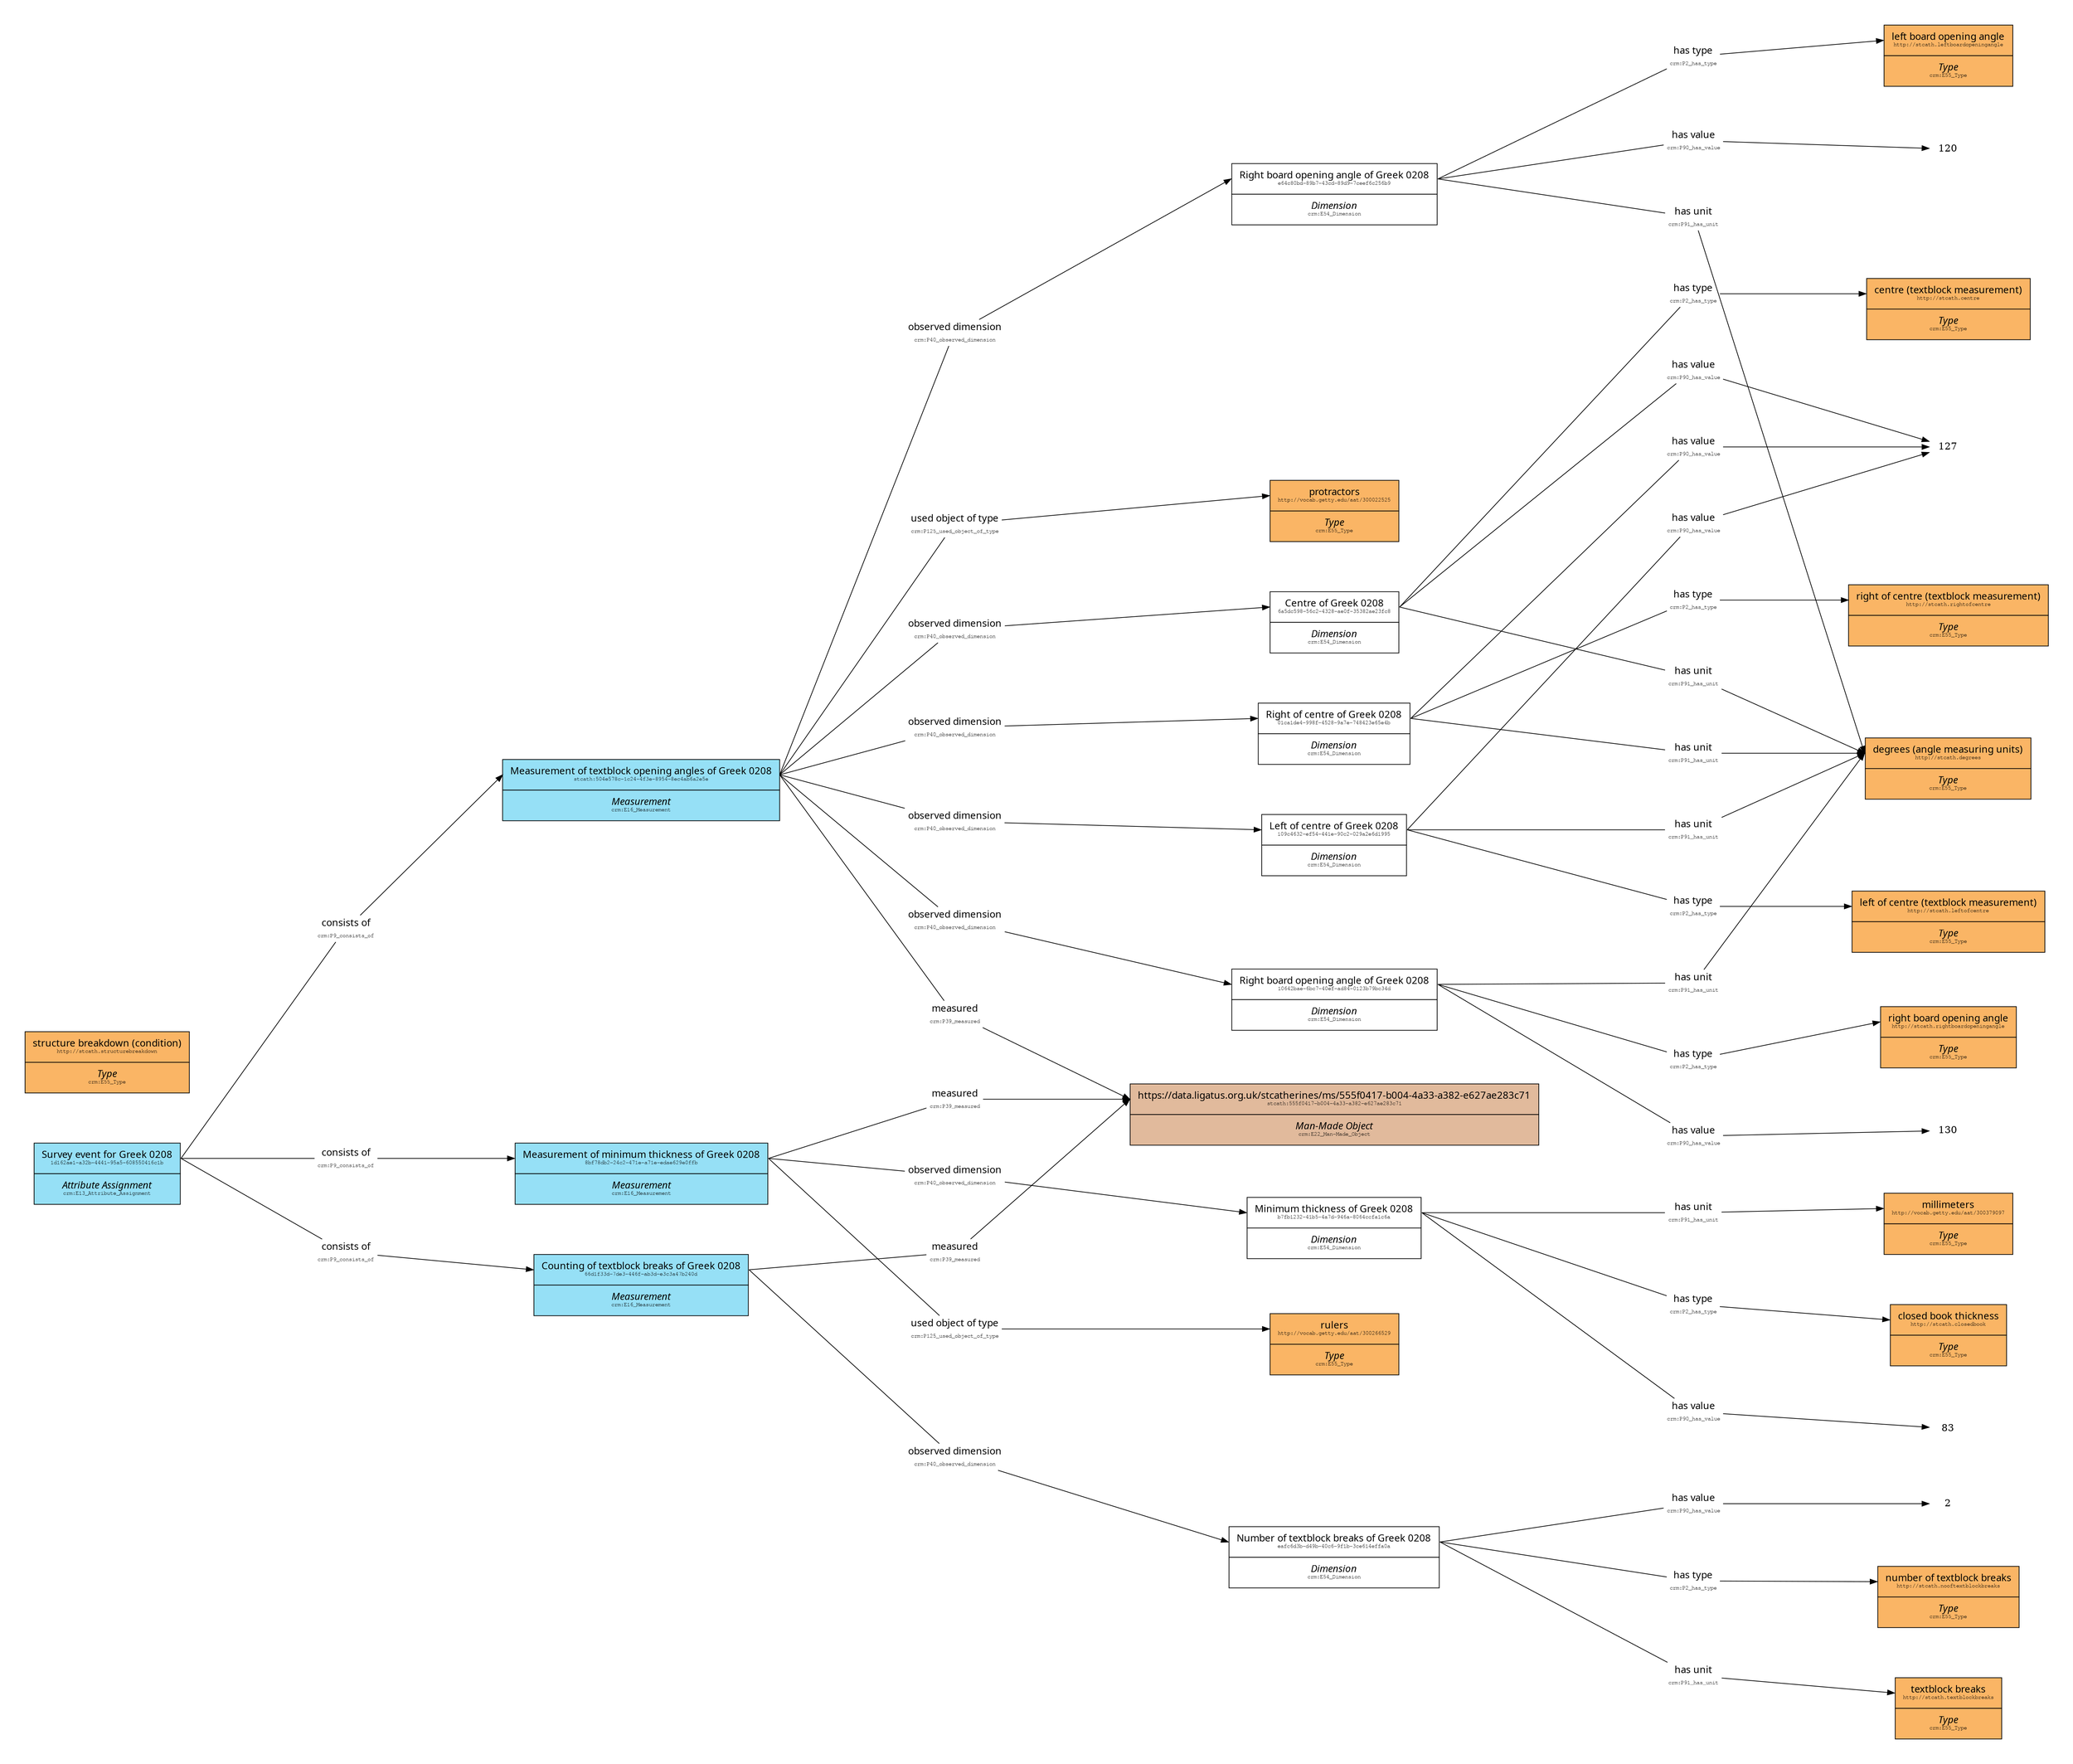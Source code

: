 // Opening characteristics
digraph {
	nodesep=1 pad=0.5 rankdir=LR ranksep=2.5 splines=line
	node [margin=0 penwidth=3.0 shape=none]
	"6a5dc59856c24328ae0f35382ae23fc8" [label=<<TABLE BORDER="0" CELLBORDER="1" CELLSPACING="0">                <TR><TD PORT="instance" CELLPADDING="10" bgcolor="#ffffff"><FONT FACE="Ubuntu">Centre of Greek 0208</FONT><BR /><FONT FACE="FreeMono" POINT-SIZE="8">6a5dc598-56c2-4328-ae0f-35382ae23fc8</FONT></TD></TR>                <TR><TD PORT="class" CELLPADDING="10" bgcolor="#ffffff"><FONT FACE="Ubuntu"><I>Dimension</I></FONT><BR /><FONT FACE="FreeMono" POINT-SIZE="8">crm:E54_Dimension</FONT></TD></TR>                </TABLE>>]
	httpstcathnooftextblockbreaks [label=<<TABLE BORDER="0" CELLBORDER="1" CELLSPACING="0">                <TR><TD PORT="instance" CELLPADDING="10" bgcolor="#FAB565"><FONT FACE="Ubuntu">number of textblock breaks</FONT><BR /><FONT FACE="FreeMono" POINT-SIZE="8">http://stcath.nooftextblockbreaks</FONT></TD></TR>                <TR><TD PORT="class" CELLPADDING="10" bgcolor="#FAB565"><FONT FACE="Ubuntu"><I>Type</I></FONT><BR /><FONT FACE="FreeMono" POINT-SIZE="8">crm:E55_Type</FONT></TD></TR>                </TABLE>>]
	"10642bae6bc740efad840123b79bc34d" [label=<<TABLE BORDER="0" CELLBORDER="1" CELLSPACING="0">                <TR><TD PORT="instance" CELLPADDING="10" bgcolor="#ffffff"><FONT FACE="Ubuntu">Right board opening angle of Greek 0208</FONT><BR /><FONT FACE="FreeMono" POINT-SIZE="8">10642bae-6bc7-40ef-ad84-0123b79bc34d</FONT></TD></TR>                <TR><TD PORT="class" CELLPADDING="10" bgcolor="#ffffff"><FONT FACE="Ubuntu"><I>Dimension</I></FONT><BR /><FONT FACE="FreeMono" POINT-SIZE="8">crm:E54_Dimension</FONT></TD></TR>                </TABLE>>]
	httpstcathtextblockbreaks [label=<<TABLE BORDER="0" CELLBORDER="1" CELLSPACING="0">                <TR><TD PORT="instance" CELLPADDING="10" bgcolor="#FAB565"><FONT FACE="Ubuntu">textblock breaks</FONT><BR /><FONT FACE="FreeMono" POINT-SIZE="8">http://stcath.textblockbreaks</FONT></TD></TR>                <TR><TD PORT="class" CELLPADDING="10" bgcolor="#FAB565"><FONT FACE="Ubuntu"><I>Type</I></FONT><BR /><FONT FACE="FreeMono" POINT-SIZE="8">crm:E55_Type</FONT></TD></TR>                </TABLE>>]
	httpstcathcentre [label=<<TABLE BORDER="0" CELLBORDER="1" CELLSPACING="0">                <TR><TD PORT="instance" CELLPADDING="10" bgcolor="#FAB565"><FONT FACE="Ubuntu">centre (textblock measurement)</FONT><BR /><FONT FACE="FreeMono" POINT-SIZE="8">http://stcath.centre</FONT></TD></TR>                <TR><TD PORT="class" CELLPADDING="10" bgcolor="#FAB565"><FONT FACE="Ubuntu"><I>Type</I></FONT><BR /><FONT FACE="FreeMono" POINT-SIZE="8">crm:E55_Type</FONT></TD></TR>                </TABLE>>]
	httpstcathrightboardopeningangle [label=<<TABLE BORDER="0" CELLBORDER="1" CELLSPACING="0">                <TR><TD PORT="instance" CELLPADDING="10" bgcolor="#FAB565"><FONT FACE="Ubuntu">right board opening angle</FONT><BR /><FONT FACE="FreeMono" POINT-SIZE="8">http://stcath.rightboardopeningangle</FONT></TD></TR>                <TR><TD PORT="class" CELLPADDING="10" bgcolor="#FAB565"><FONT FACE="Ubuntu"><I>Type</I></FONT><BR /><FONT FACE="FreeMono" POINT-SIZE="8">crm:E55_Type</FONT></TD></TR>                </TABLE>>]
	httpstcathstructurebreakdown [label=<<TABLE BORDER="0" CELLBORDER="1" CELLSPACING="0">                <TR><TD PORT="instance" CELLPADDING="10" bgcolor="#FAB565"><FONT FACE="Ubuntu">structure breakdown (condition)</FONT><BR /><FONT FACE="FreeMono" POINT-SIZE="8">http://stcath.structurebreakdown</FONT></TD></TR>                <TR><TD PORT="class" CELLPADDING="10" bgcolor="#FAB565"><FONT FACE="Ubuntu"><I>Type</I></FONT><BR /><FONT FACE="FreeMono" POINT-SIZE="8">crm:E55_Type</FONT></TD></TR>                </TABLE>>]
	httpsdataligatusorgukstcatherinesms504e578c1c244f3e89548ec4ab6a2e5e [label=<<TABLE BORDER="0" CELLBORDER="1" CELLSPACING="0">                <TR><TD PORT="instance" CELLPADDING="10" bgcolor="#96e0f6"><FONT FACE="Ubuntu">Measurement of textblock opening angles of Greek 0208</FONT><BR /><FONT FACE="FreeMono" POINT-SIZE="8">stcath:504e578c-1c24-4f3e-8954-8ec4ab6a2e5e</FONT></TD></TR>                <TR><TD PORT="class" CELLPADDING="10" bgcolor="#96e0f6"><FONT FACE="Ubuntu"><I>Measurement</I></FONT><BR /><FONT FACE="FreeMono" POINT-SIZE="8">crm:E16_Measurement</FONT></TD></TR>                </TABLE>>]
	"8bf78db224c2471ea71eedae629e0ffb" [label=<<TABLE BORDER="0" CELLBORDER="1" CELLSPACING="0">                <TR><TD PORT="instance" CELLPADDING="10" bgcolor="#96e0f6"><FONT FACE="Ubuntu">Measurement of minimum thickness of Greek 0208</FONT><BR /><FONT FACE="FreeMono" POINT-SIZE="8">8bf78db2-24c2-471e-a71e-edae629e0ffb</FONT></TD></TR>                <TR><TD PORT="class" CELLPADDING="10" bgcolor="#96e0f6"><FONT FACE="Ubuntu"><I>Measurement</I></FONT><BR /><FONT FACE="FreeMono" POINT-SIZE="8">crm:E16_Measurement</FONT></TD></TR>                </TABLE>>]
	eafc6d3bd49b40c69f1b3ce614effa0a [label=<<TABLE BORDER="0" CELLBORDER="1" CELLSPACING="0">                <TR><TD PORT="instance" CELLPADDING="10" bgcolor="#ffffff"><FONT FACE="Ubuntu">Number of textblock breaks of Greek 0208</FONT><BR /><FONT FACE="FreeMono" POINT-SIZE="8">eafc6d3b-d49b-40c6-9f1b-3ce614effa0a</FONT></TD></TR>                <TR><TD PORT="class" CELLPADDING="10" bgcolor="#ffffff"><FONT FACE="Ubuntu"><I>Dimension</I></FONT><BR /><FONT FACE="FreeMono" POINT-SIZE="8">crm:E54_Dimension</FONT></TD></TR>                </TABLE>>]
	httpvocabgettyeduaat300379097 [label=<<TABLE BORDER="0" CELLBORDER="1" CELLSPACING="0">                <TR><TD PORT="instance" CELLPADDING="10" bgcolor="#FAB565"><FONT FACE="Ubuntu">millimeters</FONT><BR /><FONT FACE="FreeMono" POINT-SIZE="8">http://vocab.getty.edu/aat/300379097</FONT></TD></TR>                <TR><TD PORT="class" CELLPADDING="10" bgcolor="#FAB565"><FONT FACE="Ubuntu"><I>Type</I></FONT><BR /><FONT FACE="FreeMono" POINT-SIZE="8">crm:E55_Type</FONT></TD></TR>                </TABLE>>]
	e64c80bd89b743cd89d97ceef6c256b9 [label=<<TABLE BORDER="0" CELLBORDER="1" CELLSPACING="0">                <TR><TD PORT="instance" CELLPADDING="10" bgcolor="#ffffff"><FONT FACE="Ubuntu">Right board opening angle of Greek 0208</FONT><BR /><FONT FACE="FreeMono" POINT-SIZE="8">e64c80bd-89b7-43cd-89d9-7ceef6c256b9</FONT></TD></TR>                <TR><TD PORT="class" CELLPADDING="10" bgcolor="#ffffff"><FONT FACE="Ubuntu"><I>Dimension</I></FONT><BR /><FONT FACE="FreeMono" POINT-SIZE="8">crm:E54_Dimension</FONT></TD></TR>                </TABLE>>]
	httpvocabgettyeduaat300266529 [label=<<TABLE BORDER="0" CELLBORDER="1" CELLSPACING="0">                <TR><TD PORT="instance" CELLPADDING="10" bgcolor="#FAB565"><FONT FACE="Ubuntu">rulers</FONT><BR /><FONT FACE="FreeMono" POINT-SIZE="8">http://vocab.getty.edu/aat/300266529</FONT></TD></TR>                <TR><TD PORT="class" CELLPADDING="10" bgcolor="#FAB565"><FONT FACE="Ubuntu"><I>Type</I></FONT><BR /><FONT FACE="FreeMono" POINT-SIZE="8">crm:E55_Type</FONT></TD></TR>                </TABLE>>]
	httpstcathclosedbook [label=<<TABLE BORDER="0" CELLBORDER="1" CELLSPACING="0">                <TR><TD PORT="instance" CELLPADDING="10" bgcolor="#FAB565"><FONT FACE="Ubuntu">closed book thickness</FONT><BR /><FONT FACE="FreeMono" POINT-SIZE="8">http://stcath.closedbook</FONT></TD></TR>                <TR><TD PORT="class" CELLPADDING="10" bgcolor="#FAB565"><FONT FACE="Ubuntu"><I>Type</I></FONT><BR /><FONT FACE="FreeMono" POINT-SIZE="8">crm:E55_Type</FONT></TD></TR>                </TABLE>>]
	httpvocabgettyeduaat300022525 [label=<<TABLE BORDER="0" CELLBORDER="1" CELLSPACING="0">                <TR><TD PORT="instance" CELLPADDING="10" bgcolor="#FAB565"><FONT FACE="Ubuntu">protractors</FONT><BR /><FONT FACE="FreeMono" POINT-SIZE="8">http://vocab.getty.edu/aat/300022525</FONT></TD></TR>                <TR><TD PORT="class" CELLPADDING="10" bgcolor="#FAB565"><FONT FACE="Ubuntu"><I>Type</I></FONT><BR /><FONT FACE="FreeMono" POINT-SIZE="8">crm:E55_Type</FONT></TD></TR>                </TABLE>>]
	b7fb123241b54a7d946a8064ccfa1c6a [label=<<TABLE BORDER="0" CELLBORDER="1" CELLSPACING="0">                <TR><TD PORT="instance" CELLPADDING="10" bgcolor="#ffffff"><FONT FACE="Ubuntu">Minimum thickness of Greek 0208</FONT><BR /><FONT FACE="FreeMono" POINT-SIZE="8">b7fb1232-41b5-4a7d-946a-8064ccfa1c6a</FONT></TD></TR>                <TR><TD PORT="class" CELLPADDING="10" bgcolor="#ffffff"><FONT FACE="Ubuntu"><I>Dimension</I></FONT><BR /><FONT FACE="FreeMono" POINT-SIZE="8">crm:E54_Dimension</FONT></TD></TR>                </TABLE>>]
	"66d1f33d7de3446fab3de3c3a47b240d" [label=<<TABLE BORDER="0" CELLBORDER="1" CELLSPACING="0">                <TR><TD PORT="instance" CELLPADDING="10" bgcolor="#96e0f6"><FONT FACE="Ubuntu">Counting of textblock breaks of Greek 0208</FONT><BR /><FONT FACE="FreeMono" POINT-SIZE="8">66d1f33d-7de3-446f-ab3d-e3c3a47b240d</FONT></TD></TR>                <TR><TD PORT="class" CELLPADDING="10" bgcolor="#96e0f6"><FONT FACE="Ubuntu"><I>Measurement</I></FONT><BR /><FONT FACE="FreeMono" POINT-SIZE="8">crm:E16_Measurement</FONT></TD></TR>                </TABLE>>]
	httpsdataligatusorgukstcatherinesms555f0417b0044a33a382e627ae283c71 [label=<<TABLE BORDER="0" CELLBORDER="1" CELLSPACING="0">                <TR><TD PORT="instance" CELLPADDING="10" bgcolor="#E1BA9C"><FONT FACE="Ubuntu">https://data.ligatus.org.uk/stcatherines/ms/555f0417-b004-4a33-a382-e627ae283c71</FONT><BR /><FONT FACE="FreeMono" POINT-SIZE="8">stcath:555f0417-b004-4a33-a382-e627ae283c71</FONT></TD></TR>                <TR><TD PORT="class" CELLPADDING="10" bgcolor="#E1BA9C"><FONT FACE="Ubuntu"><I>Man-Made Object</I></FONT><BR /><FONT FACE="FreeMono" POINT-SIZE="8">crm:E22_Man-Made_Object</FONT></TD></TR>                </TABLE>>]
	httpstcathrightofcentre [label=<<TABLE BORDER="0" CELLBORDER="1" CELLSPACING="0">                <TR><TD PORT="instance" CELLPADDING="10" bgcolor="#FAB565"><FONT FACE="Ubuntu">right of centre (textblock measurement)</FONT><BR /><FONT FACE="FreeMono" POINT-SIZE="8">http://stcath.rightofcentre</FONT></TD></TR>                <TR><TD PORT="class" CELLPADDING="10" bgcolor="#FAB565"><FONT FACE="Ubuntu"><I>Type</I></FONT><BR /><FONT FACE="FreeMono" POINT-SIZE="8">crm:E55_Type</FONT></TD></TR>                </TABLE>>]
	httpstcathdegrees [label=<<TABLE BORDER="0" CELLBORDER="1" CELLSPACING="0">                <TR><TD PORT="instance" CELLPADDING="10" bgcolor="#FAB565"><FONT FACE="Ubuntu">degrees (angle measuring units)</FONT><BR /><FONT FACE="FreeMono" POINT-SIZE="8">http://stcath.degrees</FONT></TD></TR>                <TR><TD PORT="class" CELLPADDING="10" bgcolor="#FAB565"><FONT FACE="Ubuntu"><I>Type</I></FONT><BR /><FONT FACE="FreeMono" POINT-SIZE="8">crm:E55_Type</FONT></TD></TR>                </TABLE>>]
	"01ca1de4998f45289a7e748423e65e4b" [label=<<TABLE BORDER="0" CELLBORDER="1" CELLSPACING="0">                <TR><TD PORT="instance" CELLPADDING="10" bgcolor="#ffffff"><FONT FACE="Ubuntu">Right of centre of Greek 0208</FONT><BR /><FONT FACE="FreeMono" POINT-SIZE="8">01ca1de4-998f-4528-9a7e-748423e65e4b</FONT></TD></TR>                <TR><TD PORT="class" CELLPADDING="10" bgcolor="#ffffff"><FONT FACE="Ubuntu"><I>Dimension</I></FONT><BR /><FONT FACE="FreeMono" POINT-SIZE="8">crm:E54_Dimension</FONT></TD></TR>                </TABLE>>]
	"109c4632ef54441e90c2029a2e6d1995" [label=<<TABLE BORDER="0" CELLBORDER="1" CELLSPACING="0">                <TR><TD PORT="instance" CELLPADDING="10" bgcolor="#ffffff"><FONT FACE="Ubuntu">Left of centre of Greek 0208</FONT><BR /><FONT FACE="FreeMono" POINT-SIZE="8">109c4632-ef54-441e-90c2-029a2e6d1995</FONT></TD></TR>                <TR><TD PORT="class" CELLPADDING="10" bgcolor="#ffffff"><FONT FACE="Ubuntu"><I>Dimension</I></FONT><BR /><FONT FACE="FreeMono" POINT-SIZE="8">crm:E54_Dimension</FONT></TD></TR>                </TABLE>>]
	"1d162ae1a32b444195a5608550416c1b" [label=<<TABLE BORDER="0" CELLBORDER="1" CELLSPACING="0">                <TR><TD PORT="instance" CELLPADDING="10" bgcolor="#96e0f6"><FONT FACE="Ubuntu">Survey event for Greek 0208</FONT><BR /><FONT FACE="FreeMono" POINT-SIZE="8">1d162ae1-a32b-4441-95a5-608550416c1b</FONT></TD></TR>                <TR><TD PORT="class" CELLPADDING="10" bgcolor="#96e0f6"><FONT FACE="Ubuntu"><I>Attribute Assignment</I></FONT><BR /><FONT FACE="FreeMono" POINT-SIZE="8">crm:E13_Attribute_Assignment</FONT></TD></TR>                </TABLE>>]
	httpstcathleftofcentre [label=<<TABLE BORDER="0" CELLBORDER="1" CELLSPACING="0">                <TR><TD PORT="instance" CELLPADDING="10" bgcolor="#FAB565"><FONT FACE="Ubuntu">left of centre (textblock measurement)</FONT><BR /><FONT FACE="FreeMono" POINT-SIZE="8">http://stcath.leftofcentre</FONT></TD></TR>                <TR><TD PORT="class" CELLPADDING="10" bgcolor="#FAB565"><FONT FACE="Ubuntu"><I>Type</I></FONT><BR /><FONT FACE="FreeMono" POINT-SIZE="8">crm:E55_Type</FONT></TD></TR>                </TABLE>>]
	httpstcathleftboardopeningangle [label=<<TABLE BORDER="0" CELLBORDER="1" CELLSPACING="0">                <TR><TD PORT="instance" CELLPADDING="10" bgcolor="#FAB565"><FONT FACE="Ubuntu">left board opening angle</FONT><BR /><FONT FACE="FreeMono" POINT-SIZE="8">http://stcath.leftboardopeningangle</FONT></TD></TR>                <TR><TD PORT="class" CELLPADDING="10" bgcolor="#FAB565"><FONT FACE="Ubuntu"><I>Type</I></FONT><BR /><FONT FACE="FreeMono" POINT-SIZE="8">crm:E55_Type</FONT></TD></TR>                </TABLE>>]
	e64c80bd89b743cd89d97ceef6c256b9httpwwwcidoccrmorgcidoccrmP90_has_value120 [label=<<TABLE BORDER="0" CELLBORDER="0"><TR><TD BGCOLOR = "white"><FONT FACE="Ubuntu">has value</FONT></TD></TR><TR><TD BGCOLOR = "white"><FONT FACE="FreeMono" POINT-SIZE="8">crm:P90_has_value</FONT></TD></TR></TABLE>>]
	e64c80bd89b743cd89d97ceef6c256b9:instance:e -> e64c80bd89b743cd89d97ceef6c256b9httpwwwcidoccrmorgcidoccrmP90_has_value120 [arrowhead=none]
	e64c80bd89b743cd89d97ceef6c256b9httpwwwcidoccrmorgcidoccrmP90_has_value120 -> 120:instance:w
	httpsdataligatusorgukstcatherinesms504e578c1c244f3e89548ec4ab6a2e5ehttpwwwcidoccrmorgcidoccrmP40_observed_dimension6a5dc59856c24328ae0f35382ae23fc8 [label=<<TABLE BORDER="0" CELLBORDER="0"><TR><TD BGCOLOR = "white"><FONT FACE="Ubuntu">observed dimension</FONT></TD></TR><TR><TD BGCOLOR = "white"><FONT FACE="FreeMono" POINT-SIZE="8">crm:P40_observed_dimension</FONT></TD></TR></TABLE>>]
	httpsdataligatusorgukstcatherinesms504e578c1c244f3e89548ec4ab6a2e5e:instance:e -> httpsdataligatusorgukstcatherinesms504e578c1c244f3e89548ec4ab6a2e5ehttpwwwcidoccrmorgcidoccrmP40_observed_dimension6a5dc59856c24328ae0f35382ae23fc8 [arrowhead=none]
	httpsdataligatusorgukstcatherinesms504e578c1c244f3e89548ec4ab6a2e5ehttpwwwcidoccrmorgcidoccrmP40_observed_dimension6a5dc59856c24328ae0f35382ae23fc8 -> "6a5dc59856c24328ae0f35382ae23fc8":instance:w
	"01ca1de4998f45289a7e748423e65e4bhttpwwwcidoccrmorgcidoccrmP90_has_value127" [label=<<TABLE BORDER="0" CELLBORDER="0"><TR><TD BGCOLOR = "white"><FONT FACE="Ubuntu">has value</FONT></TD></TR><TR><TD BGCOLOR = "white"><FONT FACE="FreeMono" POINT-SIZE="8">crm:P90_has_value</FONT></TD></TR></TABLE>>]
	"01ca1de4998f45289a7e748423e65e4b":instance:e -> "01ca1de4998f45289a7e748423e65e4bhttpwwwcidoccrmorgcidoccrmP90_has_value127" [arrowhead=none]
	"01ca1de4998f45289a7e748423e65e4bhttpwwwcidoccrmorgcidoccrmP90_has_value127" -> 127:instance:w
	"10642bae6bc740efad840123b79bc34dhttpwwwcidoccrmorgcidoccrmP91_has_unithttpstcathdegrees" [label=<<TABLE BORDER="0" CELLBORDER="0"><TR><TD BGCOLOR = "white"><FONT FACE="Ubuntu">has unit</FONT></TD></TR><TR><TD BGCOLOR = "white"><FONT FACE="FreeMono" POINT-SIZE="8">crm:P91_has_unit</FONT></TD></TR></TABLE>>]
	"10642bae6bc740efad840123b79bc34d":instance:e -> "10642bae6bc740efad840123b79bc34dhttpwwwcidoccrmorgcidoccrmP91_has_unithttpstcathdegrees" [arrowhead=none]
	"10642bae6bc740efad840123b79bc34dhttpwwwcidoccrmorgcidoccrmP91_has_unithttpstcathdegrees" -> httpstcathdegrees:instance:w
	"66d1f33d7de3446fab3de3c3a47b240dhttpwwwcidoccrmorgcidoccrmP40_observed_dimensioneafc6d3bd49b40c69f1b3ce614effa0a" [label=<<TABLE BORDER="0" CELLBORDER="0"><TR><TD BGCOLOR = "white"><FONT FACE="Ubuntu">observed dimension</FONT></TD></TR><TR><TD BGCOLOR = "white"><FONT FACE="FreeMono" POINT-SIZE="8">crm:P40_observed_dimension</FONT></TD></TR></TABLE>>]
	"66d1f33d7de3446fab3de3c3a47b240d":instance:e -> "66d1f33d7de3446fab3de3c3a47b240dhttpwwwcidoccrmorgcidoccrmP40_observed_dimensioneafc6d3bd49b40c69f1b3ce614effa0a" [arrowhead=none]
	"66d1f33d7de3446fab3de3c3a47b240dhttpwwwcidoccrmorgcidoccrmP40_observed_dimensioneafc6d3bd49b40c69f1b3ce614effa0a" -> eafc6d3bd49b40c69f1b3ce614effa0a:instance:w
	"8bf78db224c2471ea71eedae629e0ffbhttpwwwcidoccrmorgcidoccrmP39_measuredhttpsdataligatusorgukstcatherinesms555f0417b0044a33a382e627ae283c71" [label=<<TABLE BORDER="0" CELLBORDER="0"><TR><TD BGCOLOR = "white"><FONT FACE="Ubuntu">measured</FONT></TD></TR><TR><TD BGCOLOR = "white"><FONT FACE="FreeMono" POINT-SIZE="8">crm:P39_measured</FONT></TD></TR></TABLE>>]
	"8bf78db224c2471ea71eedae629e0ffb":instance:e -> "8bf78db224c2471ea71eedae629e0ffbhttpwwwcidoccrmorgcidoccrmP39_measuredhttpsdataligatusorgukstcatherinesms555f0417b0044a33a382e627ae283c71" [arrowhead=none]
	"8bf78db224c2471ea71eedae629e0ffbhttpwwwcidoccrmorgcidoccrmP39_measuredhttpsdataligatusorgukstcatherinesms555f0417b0044a33a382e627ae283c71" -> httpsdataligatusorgukstcatherinesms555f0417b0044a33a382e627ae283c71:instance:w
	"8bf78db224c2471ea71eedae629e0ffbhttpwwwcidoccrmorgcidoccrmP40_observed_dimensionb7fb123241b54a7d946a8064ccfa1c6a" [label=<<TABLE BORDER="0" CELLBORDER="0"><TR><TD BGCOLOR = "white"><FONT FACE="Ubuntu">observed dimension</FONT></TD></TR><TR><TD BGCOLOR = "white"><FONT FACE="FreeMono" POINT-SIZE="8">crm:P40_observed_dimension</FONT></TD></TR></TABLE>>]
	"8bf78db224c2471ea71eedae629e0ffb":instance:e -> "8bf78db224c2471ea71eedae629e0ffbhttpwwwcidoccrmorgcidoccrmP40_observed_dimensionb7fb123241b54a7d946a8064ccfa1c6a" [arrowhead=none]
	"8bf78db224c2471ea71eedae629e0ffbhttpwwwcidoccrmorgcidoccrmP40_observed_dimensionb7fb123241b54a7d946a8064ccfa1c6a" -> b7fb123241b54a7d946a8064ccfa1c6a:instance:w
	"01ca1de4998f45289a7e748423e65e4bhttpwwwcidoccrmorgcidoccrmP2_has_typehttpstcathrightofcentre" [label=<<TABLE BORDER="0" CELLBORDER="0"><TR><TD BGCOLOR = "white"><FONT FACE="Ubuntu">has type</FONT></TD></TR><TR><TD BGCOLOR = "white"><FONT FACE="FreeMono" POINT-SIZE="8">crm:P2_has_type</FONT></TD></TR></TABLE>>]
	"01ca1de4998f45289a7e748423e65e4b":instance:e -> "01ca1de4998f45289a7e748423e65e4bhttpwwwcidoccrmorgcidoccrmP2_has_typehttpstcathrightofcentre" [arrowhead=none]
	"01ca1de4998f45289a7e748423e65e4bhttpwwwcidoccrmorgcidoccrmP2_has_typehttpstcathrightofcentre" -> httpstcathrightofcentre:instance:w
	httpsdataligatusorgukstcatherinesms504e578c1c244f3e89548ec4ab6a2e5ehttpwwwcidoccrmorgcidoccrmP40_observed_dimension109c4632ef54441e90c2029a2e6d1995 [label=<<TABLE BORDER="0" CELLBORDER="0"><TR><TD BGCOLOR = "white"><FONT FACE="Ubuntu">observed dimension</FONT></TD></TR><TR><TD BGCOLOR = "white"><FONT FACE="FreeMono" POINT-SIZE="8">crm:P40_observed_dimension</FONT></TD></TR></TABLE>>]
	httpsdataligatusorgukstcatherinesms504e578c1c244f3e89548ec4ab6a2e5e:instance:e -> httpsdataligatusorgukstcatherinesms504e578c1c244f3e89548ec4ab6a2e5ehttpwwwcidoccrmorgcidoccrmP40_observed_dimension109c4632ef54441e90c2029a2e6d1995 [arrowhead=none]
	httpsdataligatusorgukstcatherinesms504e578c1c244f3e89548ec4ab6a2e5ehttpwwwcidoccrmorgcidoccrmP40_observed_dimension109c4632ef54441e90c2029a2e6d1995 -> "109c4632ef54441e90c2029a2e6d1995":instance:w
	"109c4632ef54441e90c2029a2e6d1995httpwwwcidoccrmorgcidoccrmP91_has_unithttpstcathdegrees" [label=<<TABLE BORDER="0" CELLBORDER="0"><TR><TD BGCOLOR = "white"><FONT FACE="Ubuntu">has unit</FONT></TD></TR><TR><TD BGCOLOR = "white"><FONT FACE="FreeMono" POINT-SIZE="8">crm:P91_has_unit</FONT></TD></TR></TABLE>>]
	"109c4632ef54441e90c2029a2e6d1995":instance:e -> "109c4632ef54441e90c2029a2e6d1995httpwwwcidoccrmorgcidoccrmP91_has_unithttpstcathdegrees" [arrowhead=none]
	"109c4632ef54441e90c2029a2e6d1995httpwwwcidoccrmorgcidoccrmP91_has_unithttpstcathdegrees" -> httpstcathdegrees:instance:w
	e64c80bd89b743cd89d97ceef6c256b9httpwwwcidoccrmorgcidoccrmP2_has_typehttpstcathleftboardopeningangle [label=<<TABLE BORDER="0" CELLBORDER="0"><TR><TD BGCOLOR = "white"><FONT FACE="Ubuntu">has type</FONT></TD></TR><TR><TD BGCOLOR = "white"><FONT FACE="FreeMono" POINT-SIZE="8">crm:P2_has_type</FONT></TD></TR></TABLE>>]
	e64c80bd89b743cd89d97ceef6c256b9:instance:e -> e64c80bd89b743cd89d97ceef6c256b9httpwwwcidoccrmorgcidoccrmP2_has_typehttpstcathleftboardopeningangle [arrowhead=none]
	e64c80bd89b743cd89d97ceef6c256b9httpwwwcidoccrmorgcidoccrmP2_has_typehttpstcathleftboardopeningangle -> httpstcathleftboardopeningangle:instance:w
	httpsdataligatusorgukstcatherinesms504e578c1c244f3e89548ec4ab6a2e5ehttpwwwcidoccrmorgcidoccrmP40_observed_dimension10642bae6bc740efad840123b79bc34d [label=<<TABLE BORDER="0" CELLBORDER="0"><TR><TD BGCOLOR = "white"><FONT FACE="Ubuntu">observed dimension</FONT></TD></TR><TR><TD BGCOLOR = "white"><FONT FACE="FreeMono" POINT-SIZE="8">crm:P40_observed_dimension</FONT></TD></TR></TABLE>>]
	httpsdataligatusorgukstcatherinesms504e578c1c244f3e89548ec4ab6a2e5e:instance:e -> httpsdataligatusorgukstcatherinesms504e578c1c244f3e89548ec4ab6a2e5ehttpwwwcidoccrmorgcidoccrmP40_observed_dimension10642bae6bc740efad840123b79bc34d [arrowhead=none]
	httpsdataligatusorgukstcatherinesms504e578c1c244f3e89548ec4ab6a2e5ehttpwwwcidoccrmorgcidoccrmP40_observed_dimension10642bae6bc740efad840123b79bc34d -> "10642bae6bc740efad840123b79bc34d":instance:w
	"1d162ae1a32b444195a5608550416c1bhttpwwwcidoccrmorgcidoccrmP9_consists_of8bf78db224c2471ea71eedae629e0ffb" [label=<<TABLE BORDER="0" CELLBORDER="0"><TR><TD BGCOLOR = "white"><FONT FACE="Ubuntu">consists of</FONT></TD></TR><TR><TD BGCOLOR = "white"><FONT FACE="FreeMono" POINT-SIZE="8">crm:P9_consists_of</FONT></TD></TR></TABLE>>]
	"1d162ae1a32b444195a5608550416c1b":instance:e -> "1d162ae1a32b444195a5608550416c1bhttpwwwcidoccrmorgcidoccrmP9_consists_of8bf78db224c2471ea71eedae629e0ffb" [arrowhead=none]
	"1d162ae1a32b444195a5608550416c1bhttpwwwcidoccrmorgcidoccrmP9_consists_of8bf78db224c2471ea71eedae629e0ffb" -> "8bf78db224c2471ea71eedae629e0ffb":instance:w
	b7fb123241b54a7d946a8064ccfa1c6ahttpwwwcidoccrmorgcidoccrmP91_has_unithttpvocabgettyeduaat300379097 [label=<<TABLE BORDER="0" CELLBORDER="0"><TR><TD BGCOLOR = "white"><FONT FACE="Ubuntu">has unit</FONT></TD></TR><TR><TD BGCOLOR = "white"><FONT FACE="FreeMono" POINT-SIZE="8">crm:P91_has_unit</FONT></TD></TR></TABLE>>]
	b7fb123241b54a7d946a8064ccfa1c6a:instance:e -> b7fb123241b54a7d946a8064ccfa1c6ahttpwwwcidoccrmorgcidoccrmP91_has_unithttpvocabgettyeduaat300379097 [arrowhead=none]
	b7fb123241b54a7d946a8064ccfa1c6ahttpwwwcidoccrmorgcidoccrmP91_has_unithttpvocabgettyeduaat300379097 -> httpvocabgettyeduaat300379097:instance:w
	httpsdataligatusorgukstcatherinesms504e578c1c244f3e89548ec4ab6a2e5ehttpwwwcidoccrmorgcidoccrmP125_used_object_of_typehttpvocabgettyeduaat300022525 [label=<<TABLE BORDER="0" CELLBORDER="0"><TR><TD BGCOLOR = "white"><FONT FACE="Ubuntu">used object of type</FONT></TD></TR><TR><TD BGCOLOR = "white"><FONT FACE="FreeMono" POINT-SIZE="8">crm:P125_used_object_of_type</FONT></TD></TR></TABLE>>]
	httpsdataligatusorgukstcatherinesms504e578c1c244f3e89548ec4ab6a2e5e:instance:e -> httpsdataligatusorgukstcatherinesms504e578c1c244f3e89548ec4ab6a2e5ehttpwwwcidoccrmorgcidoccrmP125_used_object_of_typehttpvocabgettyeduaat300022525 [arrowhead=none]
	httpsdataligatusorgukstcatherinesms504e578c1c244f3e89548ec4ab6a2e5ehttpwwwcidoccrmorgcidoccrmP125_used_object_of_typehttpvocabgettyeduaat300022525 -> httpvocabgettyeduaat300022525:instance:w
	"6a5dc59856c24328ae0f35382ae23fc8httpwwwcidoccrmorgcidoccrmP2_has_typehttpstcathcentre" [label=<<TABLE BORDER="0" CELLBORDER="0"><TR><TD BGCOLOR = "white"><FONT FACE="Ubuntu">has type</FONT></TD></TR><TR><TD BGCOLOR = "white"><FONT FACE="FreeMono" POINT-SIZE="8">crm:P2_has_type</FONT></TD></TR></TABLE>>]
	"6a5dc59856c24328ae0f35382ae23fc8":instance:e -> "6a5dc59856c24328ae0f35382ae23fc8httpwwwcidoccrmorgcidoccrmP2_has_typehttpstcathcentre" [arrowhead=none]
	"6a5dc59856c24328ae0f35382ae23fc8httpwwwcidoccrmorgcidoccrmP2_has_typehttpstcathcentre" -> httpstcathcentre:instance:w
	httpsdataligatusorgukstcatherinesms504e578c1c244f3e89548ec4ab6a2e5ehttpwwwcidoccrmorgcidoccrmP40_observed_dimensione64c80bd89b743cd89d97ceef6c256b9 [label=<<TABLE BORDER="0" CELLBORDER="0"><TR><TD BGCOLOR = "white"><FONT FACE="Ubuntu">observed dimension</FONT></TD></TR><TR><TD BGCOLOR = "white"><FONT FACE="FreeMono" POINT-SIZE="8">crm:P40_observed_dimension</FONT></TD></TR></TABLE>>]
	httpsdataligatusorgukstcatherinesms504e578c1c244f3e89548ec4ab6a2e5e:instance:e -> httpsdataligatusorgukstcatherinesms504e578c1c244f3e89548ec4ab6a2e5ehttpwwwcidoccrmorgcidoccrmP40_observed_dimensione64c80bd89b743cd89d97ceef6c256b9 [arrowhead=none]
	httpsdataligatusorgukstcatherinesms504e578c1c244f3e89548ec4ab6a2e5ehttpwwwcidoccrmorgcidoccrmP40_observed_dimensione64c80bd89b743cd89d97ceef6c256b9 -> e64c80bd89b743cd89d97ceef6c256b9:instance:w
	"6a5dc59856c24328ae0f35382ae23fc8httpwwwcidoccrmorgcidoccrmP90_has_value127" [label=<<TABLE BORDER="0" CELLBORDER="0"><TR><TD BGCOLOR = "white"><FONT FACE="Ubuntu">has value</FONT></TD></TR><TR><TD BGCOLOR = "white"><FONT FACE="FreeMono" POINT-SIZE="8">crm:P90_has_value</FONT></TD></TR></TABLE>>]
	"6a5dc59856c24328ae0f35382ae23fc8":instance:e -> "6a5dc59856c24328ae0f35382ae23fc8httpwwwcidoccrmorgcidoccrmP90_has_value127" [arrowhead=none]
	"6a5dc59856c24328ae0f35382ae23fc8httpwwwcidoccrmorgcidoccrmP90_has_value127" -> 127:instance:w
	eafc6d3bd49b40c69f1b3ce614effa0ahttpwwwcidoccrmorgcidoccrmP90_has_value2 [label=<<TABLE BORDER="0" CELLBORDER="0"><TR><TD BGCOLOR = "white"><FONT FACE="Ubuntu">has value</FONT></TD></TR><TR><TD BGCOLOR = "white"><FONT FACE="FreeMono" POINT-SIZE="8">crm:P90_has_value</FONT></TD></TR></TABLE>>]
	eafc6d3bd49b40c69f1b3ce614effa0a:instance:e -> eafc6d3bd49b40c69f1b3ce614effa0ahttpwwwcidoccrmorgcidoccrmP90_has_value2 [arrowhead=none]
	eafc6d3bd49b40c69f1b3ce614effa0ahttpwwwcidoccrmorgcidoccrmP90_has_value2 -> 2:instance:w
	eafc6d3bd49b40c69f1b3ce614effa0ahttpwwwcidoccrmorgcidoccrmP2_has_typehttpstcathnooftextblockbreaks [label=<<TABLE BORDER="0" CELLBORDER="0"><TR><TD BGCOLOR = "white"><FONT FACE="Ubuntu">has type</FONT></TD></TR><TR><TD BGCOLOR = "white"><FONT FACE="FreeMono" POINT-SIZE="8">crm:P2_has_type</FONT></TD></TR></TABLE>>]
	eafc6d3bd49b40c69f1b3ce614effa0a:instance:e -> eafc6d3bd49b40c69f1b3ce614effa0ahttpwwwcidoccrmorgcidoccrmP2_has_typehttpstcathnooftextblockbreaks [arrowhead=none]
	eafc6d3bd49b40c69f1b3ce614effa0ahttpwwwcidoccrmorgcidoccrmP2_has_typehttpstcathnooftextblockbreaks -> httpstcathnooftextblockbreaks:instance:w
	"01ca1de4998f45289a7e748423e65e4bhttpwwwcidoccrmorgcidoccrmP91_has_unithttpstcathdegrees" [label=<<TABLE BORDER="0" CELLBORDER="0"><TR><TD BGCOLOR = "white"><FONT FACE="Ubuntu">has unit</FONT></TD></TR><TR><TD BGCOLOR = "white"><FONT FACE="FreeMono" POINT-SIZE="8">crm:P91_has_unit</FONT></TD></TR></TABLE>>]
	"01ca1de4998f45289a7e748423e65e4b":instance:e -> "01ca1de4998f45289a7e748423e65e4bhttpwwwcidoccrmorgcidoccrmP91_has_unithttpstcathdegrees" [arrowhead=none]
	"01ca1de4998f45289a7e748423e65e4bhttpwwwcidoccrmorgcidoccrmP91_has_unithttpstcathdegrees" -> httpstcathdegrees:instance:w
	"10642bae6bc740efad840123b79bc34dhttpwwwcidoccrmorgcidoccrmP2_has_typehttpstcathrightboardopeningangle" [label=<<TABLE BORDER="0" CELLBORDER="0"><TR><TD BGCOLOR = "white"><FONT FACE="Ubuntu">has type</FONT></TD></TR><TR><TD BGCOLOR = "white"><FONT FACE="FreeMono" POINT-SIZE="8">crm:P2_has_type</FONT></TD></TR></TABLE>>]
	"10642bae6bc740efad840123b79bc34d":instance:e -> "10642bae6bc740efad840123b79bc34dhttpwwwcidoccrmorgcidoccrmP2_has_typehttpstcathrightboardopeningangle" [arrowhead=none]
	"10642bae6bc740efad840123b79bc34dhttpwwwcidoccrmorgcidoccrmP2_has_typehttpstcathrightboardopeningangle" -> httpstcathrightboardopeningangle:instance:w
	b7fb123241b54a7d946a8064ccfa1c6ahttpwwwcidoccrmorgcidoccrmP2_has_typehttpstcathclosedbook [label=<<TABLE BORDER="0" CELLBORDER="0"><TR><TD BGCOLOR = "white"><FONT FACE="Ubuntu">has type</FONT></TD></TR><TR><TD BGCOLOR = "white"><FONT FACE="FreeMono" POINT-SIZE="8">crm:P2_has_type</FONT></TD></TR></TABLE>>]
	b7fb123241b54a7d946a8064ccfa1c6a:instance:e -> b7fb123241b54a7d946a8064ccfa1c6ahttpwwwcidoccrmorgcidoccrmP2_has_typehttpstcathclosedbook [arrowhead=none]
	b7fb123241b54a7d946a8064ccfa1c6ahttpwwwcidoccrmorgcidoccrmP2_has_typehttpstcathclosedbook -> httpstcathclosedbook:instance:w
	"1d162ae1a32b444195a5608550416c1bhttpwwwcidoccrmorgcidoccrmP9_consists_ofhttpsdataligatusorgukstcatherinesms504e578c1c244f3e89548ec4ab6a2e5e" [label=<<TABLE BORDER="0" CELLBORDER="0"><TR><TD BGCOLOR = "white"><FONT FACE="Ubuntu">consists of</FONT></TD></TR><TR><TD BGCOLOR = "white"><FONT FACE="FreeMono" POINT-SIZE="8">crm:P9_consists_of</FONT></TD></TR></TABLE>>]
	"1d162ae1a32b444195a5608550416c1b":instance:e -> "1d162ae1a32b444195a5608550416c1bhttpwwwcidoccrmorgcidoccrmP9_consists_ofhttpsdataligatusorgukstcatherinesms504e578c1c244f3e89548ec4ab6a2e5e" [arrowhead=none]
	"1d162ae1a32b444195a5608550416c1bhttpwwwcidoccrmorgcidoccrmP9_consists_ofhttpsdataligatusorgukstcatherinesms504e578c1c244f3e89548ec4ab6a2e5e" -> httpsdataligatusorgukstcatherinesms504e578c1c244f3e89548ec4ab6a2e5e:instance:w
	httpsdataligatusorgukstcatherinesms504e578c1c244f3e89548ec4ab6a2e5ehttpwwwcidoccrmorgcidoccrmP39_measuredhttpsdataligatusorgukstcatherinesms555f0417b0044a33a382e627ae283c71 [label=<<TABLE BORDER="0" CELLBORDER="0"><TR><TD BGCOLOR = "white"><FONT FACE="Ubuntu">measured</FONT></TD></TR><TR><TD BGCOLOR = "white"><FONT FACE="FreeMono" POINT-SIZE="8">crm:P39_measured</FONT></TD></TR></TABLE>>]
	httpsdataligatusorgukstcatherinesms504e578c1c244f3e89548ec4ab6a2e5e:instance:e -> httpsdataligatusorgukstcatherinesms504e578c1c244f3e89548ec4ab6a2e5ehttpwwwcidoccrmorgcidoccrmP39_measuredhttpsdataligatusorgukstcatherinesms555f0417b0044a33a382e627ae283c71 [arrowhead=none]
	httpsdataligatusorgukstcatherinesms504e578c1c244f3e89548ec4ab6a2e5ehttpwwwcidoccrmorgcidoccrmP39_measuredhttpsdataligatusorgukstcatherinesms555f0417b0044a33a382e627ae283c71 -> httpsdataligatusorgukstcatherinesms555f0417b0044a33a382e627ae283c71:instance:w
	eafc6d3bd49b40c69f1b3ce614effa0ahttpwwwcidoccrmorgcidoccrmP91_has_unithttpstcathtextblockbreaks [label=<<TABLE BORDER="0" CELLBORDER="0"><TR><TD BGCOLOR = "white"><FONT FACE="Ubuntu">has unit</FONT></TD></TR><TR><TD BGCOLOR = "white"><FONT FACE="FreeMono" POINT-SIZE="8">crm:P91_has_unit</FONT></TD></TR></TABLE>>]
	eafc6d3bd49b40c69f1b3ce614effa0a:instance:e -> eafc6d3bd49b40c69f1b3ce614effa0ahttpwwwcidoccrmorgcidoccrmP91_has_unithttpstcathtextblockbreaks [arrowhead=none]
	eafc6d3bd49b40c69f1b3ce614effa0ahttpwwwcidoccrmorgcidoccrmP91_has_unithttpstcathtextblockbreaks -> httpstcathtextblockbreaks:instance:w
	"1d162ae1a32b444195a5608550416c1bhttpwwwcidoccrmorgcidoccrmP9_consists_of66d1f33d7de3446fab3de3c3a47b240d" [label=<<TABLE BORDER="0" CELLBORDER="0"><TR><TD BGCOLOR = "white"><FONT FACE="Ubuntu">consists of</FONT></TD></TR><TR><TD BGCOLOR = "white"><FONT FACE="FreeMono" POINT-SIZE="8">crm:P9_consists_of</FONT></TD></TR></TABLE>>]
	"1d162ae1a32b444195a5608550416c1b":instance:e -> "1d162ae1a32b444195a5608550416c1bhttpwwwcidoccrmorgcidoccrmP9_consists_of66d1f33d7de3446fab3de3c3a47b240d" [arrowhead=none]
	"1d162ae1a32b444195a5608550416c1bhttpwwwcidoccrmorgcidoccrmP9_consists_of66d1f33d7de3446fab3de3c3a47b240d" -> "66d1f33d7de3446fab3de3c3a47b240d":instance:w
	httpsdataligatusorgukstcatherinesms504e578c1c244f3e89548ec4ab6a2e5ehttpwwwcidoccrmorgcidoccrmP40_observed_dimension01ca1de4998f45289a7e748423e65e4b [label=<<TABLE BORDER="0" CELLBORDER="0"><TR><TD BGCOLOR = "white"><FONT FACE="Ubuntu">observed dimension</FONT></TD></TR><TR><TD BGCOLOR = "white"><FONT FACE="FreeMono" POINT-SIZE="8">crm:P40_observed_dimension</FONT></TD></TR></TABLE>>]
	httpsdataligatusorgukstcatherinesms504e578c1c244f3e89548ec4ab6a2e5e:instance:e -> httpsdataligatusorgukstcatherinesms504e578c1c244f3e89548ec4ab6a2e5ehttpwwwcidoccrmorgcidoccrmP40_observed_dimension01ca1de4998f45289a7e748423e65e4b [arrowhead=none]
	httpsdataligatusorgukstcatherinesms504e578c1c244f3e89548ec4ab6a2e5ehttpwwwcidoccrmorgcidoccrmP40_observed_dimension01ca1de4998f45289a7e748423e65e4b -> "01ca1de4998f45289a7e748423e65e4b":instance:w
	"66d1f33d7de3446fab3de3c3a47b240dhttpwwwcidoccrmorgcidoccrmP39_measuredhttpsdataligatusorgukstcatherinesms555f0417b0044a33a382e627ae283c71" [label=<<TABLE BORDER="0" CELLBORDER="0"><TR><TD BGCOLOR = "white"><FONT FACE="Ubuntu">measured</FONT></TD></TR><TR><TD BGCOLOR = "white"><FONT FACE="FreeMono" POINT-SIZE="8">crm:P39_measured</FONT></TD></TR></TABLE>>]
	"66d1f33d7de3446fab3de3c3a47b240d":instance:e -> "66d1f33d7de3446fab3de3c3a47b240dhttpwwwcidoccrmorgcidoccrmP39_measuredhttpsdataligatusorgukstcatherinesms555f0417b0044a33a382e627ae283c71" [arrowhead=none]
	"66d1f33d7de3446fab3de3c3a47b240dhttpwwwcidoccrmorgcidoccrmP39_measuredhttpsdataligatusorgukstcatherinesms555f0417b0044a33a382e627ae283c71" -> httpsdataligatusorgukstcatherinesms555f0417b0044a33a382e627ae283c71:instance:w
	"8bf78db224c2471ea71eedae629e0ffbhttpwwwcidoccrmorgcidoccrmP125_used_object_of_typehttpvocabgettyeduaat300266529" [label=<<TABLE BORDER="0" CELLBORDER="0"><TR><TD BGCOLOR = "white"><FONT FACE="Ubuntu">used object of type</FONT></TD></TR><TR><TD BGCOLOR = "white"><FONT FACE="FreeMono" POINT-SIZE="8">crm:P125_used_object_of_type</FONT></TD></TR></TABLE>>]
	"8bf78db224c2471ea71eedae629e0ffb":instance:e -> "8bf78db224c2471ea71eedae629e0ffbhttpwwwcidoccrmorgcidoccrmP125_used_object_of_typehttpvocabgettyeduaat300266529" [arrowhead=none]
	"8bf78db224c2471ea71eedae629e0ffbhttpwwwcidoccrmorgcidoccrmP125_used_object_of_typehttpvocabgettyeduaat300266529" -> httpvocabgettyeduaat300266529:instance:w
	"109c4632ef54441e90c2029a2e6d1995httpwwwcidoccrmorgcidoccrmP2_has_typehttpstcathleftofcentre" [label=<<TABLE BORDER="0" CELLBORDER="0"><TR><TD BGCOLOR = "white"><FONT FACE="Ubuntu">has type</FONT></TD></TR><TR><TD BGCOLOR = "white"><FONT FACE="FreeMono" POINT-SIZE="8">crm:P2_has_type</FONT></TD></TR></TABLE>>]
	"109c4632ef54441e90c2029a2e6d1995":instance:e -> "109c4632ef54441e90c2029a2e6d1995httpwwwcidoccrmorgcidoccrmP2_has_typehttpstcathleftofcentre" [arrowhead=none]
	"109c4632ef54441e90c2029a2e6d1995httpwwwcidoccrmorgcidoccrmP2_has_typehttpstcathleftofcentre" -> httpstcathleftofcentre:instance:w
	"109c4632ef54441e90c2029a2e6d1995httpwwwcidoccrmorgcidoccrmP90_has_value127" [label=<<TABLE BORDER="0" CELLBORDER="0"><TR><TD BGCOLOR = "white"><FONT FACE="Ubuntu">has value</FONT></TD></TR><TR><TD BGCOLOR = "white"><FONT FACE="FreeMono" POINT-SIZE="8">crm:P90_has_value</FONT></TD></TR></TABLE>>]
	"109c4632ef54441e90c2029a2e6d1995":instance:e -> "109c4632ef54441e90c2029a2e6d1995httpwwwcidoccrmorgcidoccrmP90_has_value127" [arrowhead=none]
	"109c4632ef54441e90c2029a2e6d1995httpwwwcidoccrmorgcidoccrmP90_has_value127" -> 127:instance:w
	"6a5dc59856c24328ae0f35382ae23fc8httpwwwcidoccrmorgcidoccrmP91_has_unithttpstcathdegrees" [label=<<TABLE BORDER="0" CELLBORDER="0"><TR><TD BGCOLOR = "white"><FONT FACE="Ubuntu">has unit</FONT></TD></TR><TR><TD BGCOLOR = "white"><FONT FACE="FreeMono" POINT-SIZE="8">crm:P91_has_unit</FONT></TD></TR></TABLE>>]
	"6a5dc59856c24328ae0f35382ae23fc8":instance:e -> "6a5dc59856c24328ae0f35382ae23fc8httpwwwcidoccrmorgcidoccrmP91_has_unithttpstcathdegrees" [arrowhead=none]
	"6a5dc59856c24328ae0f35382ae23fc8httpwwwcidoccrmorgcidoccrmP91_has_unithttpstcathdegrees" -> httpstcathdegrees:instance:w
	e64c80bd89b743cd89d97ceef6c256b9httpwwwcidoccrmorgcidoccrmP91_has_unithttpstcathdegrees [label=<<TABLE BORDER="0" CELLBORDER="0"><TR><TD BGCOLOR = "white"><FONT FACE="Ubuntu">has unit</FONT></TD></TR><TR><TD BGCOLOR = "white"><FONT FACE="FreeMono" POINT-SIZE="8">crm:P91_has_unit</FONT></TD></TR></TABLE>>]
	e64c80bd89b743cd89d97ceef6c256b9:instance:e -> e64c80bd89b743cd89d97ceef6c256b9httpwwwcidoccrmorgcidoccrmP91_has_unithttpstcathdegrees [arrowhead=none]
	e64c80bd89b743cd89d97ceef6c256b9httpwwwcidoccrmorgcidoccrmP91_has_unithttpstcathdegrees -> httpstcathdegrees:instance:w
	b7fb123241b54a7d946a8064ccfa1c6ahttpwwwcidoccrmorgcidoccrmP90_has_value83 [label=<<TABLE BORDER="0" CELLBORDER="0"><TR><TD BGCOLOR = "white"><FONT FACE="Ubuntu">has value</FONT></TD></TR><TR><TD BGCOLOR = "white"><FONT FACE="FreeMono" POINT-SIZE="8">crm:P90_has_value</FONT></TD></TR></TABLE>>]
	b7fb123241b54a7d946a8064ccfa1c6a:instance:e -> b7fb123241b54a7d946a8064ccfa1c6ahttpwwwcidoccrmorgcidoccrmP90_has_value83 [arrowhead=none]
	b7fb123241b54a7d946a8064ccfa1c6ahttpwwwcidoccrmorgcidoccrmP90_has_value83 -> 83:instance:w
	"10642bae6bc740efad840123b79bc34dhttpwwwcidoccrmorgcidoccrmP90_has_value130" [label=<<TABLE BORDER="0" CELLBORDER="0"><TR><TD BGCOLOR = "white"><FONT FACE="Ubuntu">has value</FONT></TD></TR><TR><TD BGCOLOR = "white"><FONT FACE="FreeMono" POINT-SIZE="8">crm:P90_has_value</FONT></TD></TR></TABLE>>]
	"10642bae6bc740efad840123b79bc34d":instance:e -> "10642bae6bc740efad840123b79bc34dhttpwwwcidoccrmorgcidoccrmP90_has_value130" [arrowhead=none]
	"10642bae6bc740efad840123b79bc34dhttpwwwcidoccrmorgcidoccrmP90_has_value130" -> 130:instance:w
}
